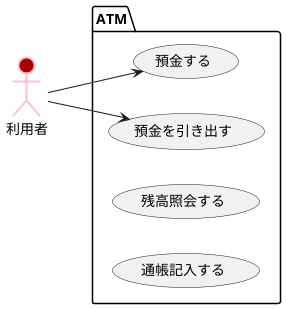 @startuml 例題1
    left to right direction
    actor 利用者 #aa0000;line:Pink;line.bold;
    package ATM {
    usecase 預金する
    usecase 預金を引き出す
    usecase 残高照会する
    usecase 通帳記入する
    }
    利用者 --> 預金する
    利用者 --> 預金を引き出す
@enduml